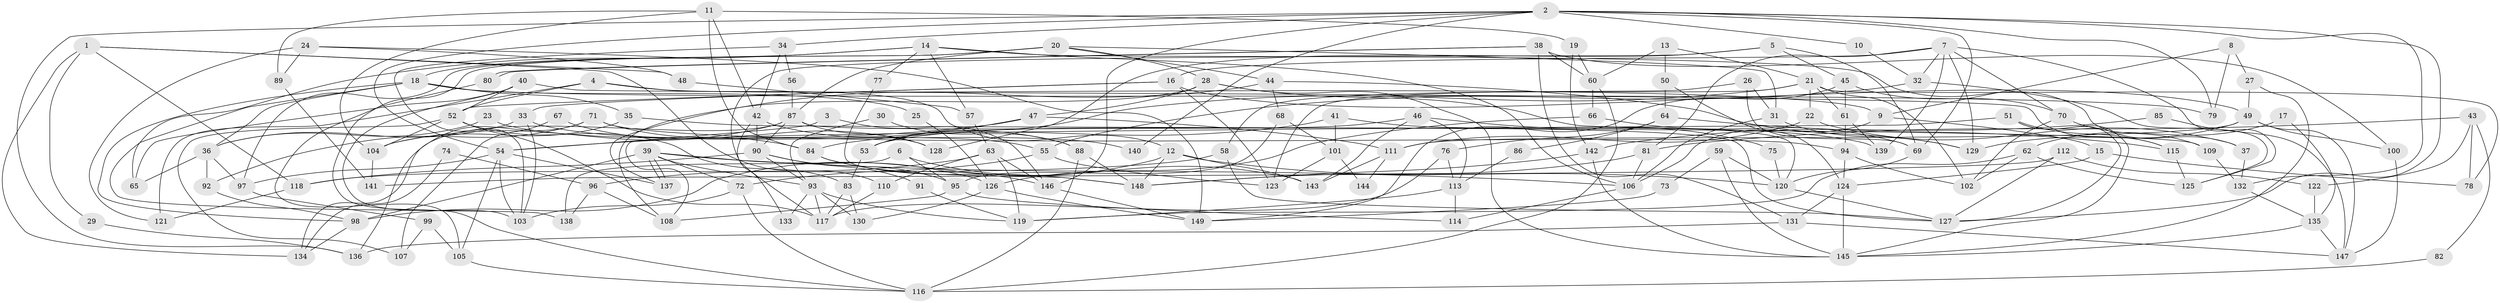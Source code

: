 // Generated by graph-tools (version 1.1) at 2025/15/03/09/25 04:15:20]
// undirected, 149 vertices, 298 edges
graph export_dot {
graph [start="1"]
  node [color=gray90,style=filled];
  1;
  2;
  3;
  4;
  5;
  6;
  7;
  8;
  9;
  10;
  11;
  12;
  13;
  14;
  15;
  16;
  17;
  18;
  19;
  20;
  21;
  22;
  23;
  24;
  25;
  26;
  27;
  28;
  29;
  30;
  31;
  32;
  33;
  34;
  35;
  36;
  37;
  38;
  39;
  40;
  41;
  42;
  43;
  44;
  45;
  46;
  47;
  48;
  49;
  50;
  51;
  52;
  53;
  54;
  55;
  56;
  57;
  58;
  59;
  60;
  61;
  62;
  63;
  64;
  65;
  66;
  67;
  68;
  69;
  70;
  71;
  72;
  73;
  74;
  75;
  76;
  77;
  78;
  79;
  80;
  81;
  82;
  83;
  84;
  85;
  86;
  87;
  88;
  89;
  90;
  91;
  92;
  93;
  94;
  95;
  96;
  97;
  98;
  99;
  100;
  101;
  102;
  103;
  104;
  105;
  106;
  107;
  108;
  109;
  110;
  111;
  112;
  113;
  114;
  115;
  116;
  117;
  118;
  119;
  120;
  121;
  122;
  123;
  124;
  125;
  126;
  127;
  128;
  129;
  130;
  131;
  132;
  133;
  134;
  135;
  136;
  137;
  138;
  139;
  140;
  141;
  142;
  143;
  144;
  145;
  146;
  147;
  148;
  149;
  1 -- 118;
  1 -- 134;
  1 -- 29;
  1 -- 48;
  1 -- 110;
  2 -- 54;
  2 -- 69;
  2 -- 10;
  2 -- 34;
  2 -- 79;
  2 -- 127;
  2 -- 132;
  2 -- 136;
  2 -- 140;
  2 -- 146;
  3 -- 146;
  3 -- 54;
  4 -- 12;
  4 -- 9;
  4 -- 52;
  4 -- 121;
  5 -- 45;
  5 -- 117;
  5 -- 69;
  5 -- 128;
  6 -- 95;
  6 -- 138;
  6 -- 143;
  7 -- 125;
  7 -- 139;
  7 -- 16;
  7 -- 32;
  7 -- 70;
  7 -- 81;
  7 -- 129;
  8 -- 27;
  8 -- 79;
  8 -- 9;
  9 -- 106;
  9 -- 15;
  10 -- 32;
  11 -- 19;
  11 -- 104;
  11 -- 42;
  11 -- 84;
  11 -- 89;
  12 -- 120;
  12 -- 143;
  12 -- 98;
  12 -- 148;
  13 -- 21;
  13 -- 60;
  13 -- 50;
  14 -- 65;
  14 -- 106;
  14 -- 18;
  14 -- 37;
  14 -- 57;
  14 -- 77;
  15 -- 124;
  15 -- 78;
  16 -- 52;
  16 -- 33;
  16 -- 49;
  16 -- 123;
  17 -- 135;
  17 -- 62;
  18 -- 36;
  18 -- 25;
  18 -- 35;
  18 -- 79;
  18 -- 98;
  18 -- 138;
  19 -- 142;
  19 -- 60;
  20 -- 31;
  20 -- 116;
  20 -- 28;
  20 -- 44;
  20 -- 87;
  20 -- 97;
  21 -- 61;
  21 -- 53;
  21 -- 22;
  21 -- 58;
  21 -- 78;
  21 -- 102;
  22 -- 37;
  22 -- 111;
  23 -- 36;
  23 -- 55;
  24 -- 149;
  24 -- 48;
  24 -- 89;
  24 -- 121;
  25 -- 126;
  26 -- 31;
  26 -- 69;
  26 -- 123;
  27 -- 49;
  27 -- 145;
  28 -- 47;
  28 -- 120;
  28 -- 137;
  28 -- 145;
  29 -- 136;
  30 -- 93;
  30 -- 88;
  31 -- 106;
  31 -- 129;
  32 -- 55;
  32 -- 125;
  33 -- 103;
  33 -- 36;
  33 -- 140;
  34 -- 42;
  34 -- 56;
  34 -- 103;
  35 -- 104;
  35 -- 109;
  36 -- 92;
  36 -- 65;
  36 -- 97;
  37 -- 132;
  38 -- 80;
  38 -- 80;
  38 -- 131;
  38 -- 60;
  38 -- 100;
  39 -- 98;
  39 -- 137;
  39 -- 137;
  39 -- 72;
  39 -- 93;
  39 -- 106;
  39 -- 126;
  40 -- 115;
  40 -- 103;
  40 -- 52;
  40 -- 65;
  41 -- 101;
  41 -- 84;
  41 -- 139;
  42 -- 88;
  42 -- 90;
  42 -- 133;
  43 -- 78;
  43 -- 81;
  43 -- 82;
  43 -- 122;
  44 -- 129;
  44 -- 68;
  44 -- 108;
  45 -- 149;
  45 -- 70;
  45 -- 61;
  46 -- 143;
  46 -- 53;
  46 -- 75;
  46 -- 113;
  47 -- 111;
  47 -- 54;
  47 -- 53;
  48 -- 57;
  49 -- 100;
  49 -- 111;
  49 -- 129;
  49 -- 147;
  50 -- 64;
  50 -- 124;
  51 -- 145;
  51 -- 127;
  51 -- 108;
  51 -- 115;
  52 -- 83;
  52 -- 104;
  52 -- 107;
  52 -- 117;
  53 -- 83;
  54 -- 137;
  54 -- 97;
  54 -- 103;
  54 -- 105;
  55 -- 123;
  55 -- 72;
  56 -- 87;
  57 -- 63;
  58 -- 127;
  58 -- 118;
  59 -- 145;
  59 -- 120;
  59 -- 73;
  60 -- 66;
  60 -- 116;
  61 -- 94;
  61 -- 139;
  62 -- 102;
  62 -- 119;
  62 -- 125;
  63 -- 119;
  63 -- 110;
  63 -- 96;
  63 -- 146;
  64 -- 76;
  64 -- 115;
  64 -- 86;
  66 -- 69;
  66 -- 126;
  67 -- 84;
  67 -- 107;
  68 -- 95;
  68 -- 101;
  69 -- 120;
  70 -- 109;
  70 -- 102;
  71 -- 128;
  71 -- 94;
  71 -- 92;
  71 -- 136;
  72 -- 103;
  72 -- 116;
  73 -- 149;
  74 -- 134;
  74 -- 96;
  75 -- 120;
  76 -- 117;
  76 -- 113;
  77 -- 148;
  80 -- 105;
  81 -- 148;
  81 -- 106;
  82 -- 116;
  83 -- 117;
  83 -- 130;
  84 -- 146;
  84 -- 148;
  85 -- 147;
  85 -- 142;
  86 -- 113;
  87 -- 90;
  87 -- 104;
  87 -- 127;
  87 -- 128;
  87 -- 134;
  88 -- 148;
  88 -- 116;
  89 -- 141;
  90 -- 118;
  90 -- 91;
  90 -- 93;
  90 -- 95;
  91 -- 119;
  92 -- 98;
  93 -- 117;
  93 -- 119;
  93 -- 130;
  93 -- 133;
  94 -- 102;
  94 -- 124;
  95 -- 108;
  95 -- 114;
  96 -- 108;
  96 -- 138;
  97 -- 99;
  98 -- 134;
  99 -- 105;
  99 -- 107;
  100 -- 147;
  101 -- 123;
  101 -- 144;
  104 -- 141;
  105 -- 116;
  106 -- 114;
  109 -- 132;
  110 -- 117;
  111 -- 143;
  111 -- 144;
  112 -- 141;
  112 -- 127;
  112 -- 122;
  113 -- 114;
  113 -- 119;
  115 -- 125;
  118 -- 121;
  120 -- 127;
  122 -- 135;
  124 -- 131;
  124 -- 145;
  126 -- 130;
  126 -- 149;
  131 -- 147;
  131 -- 136;
  132 -- 135;
  135 -- 145;
  135 -- 147;
  142 -- 145;
  142 -- 148;
  146 -- 149;
}
